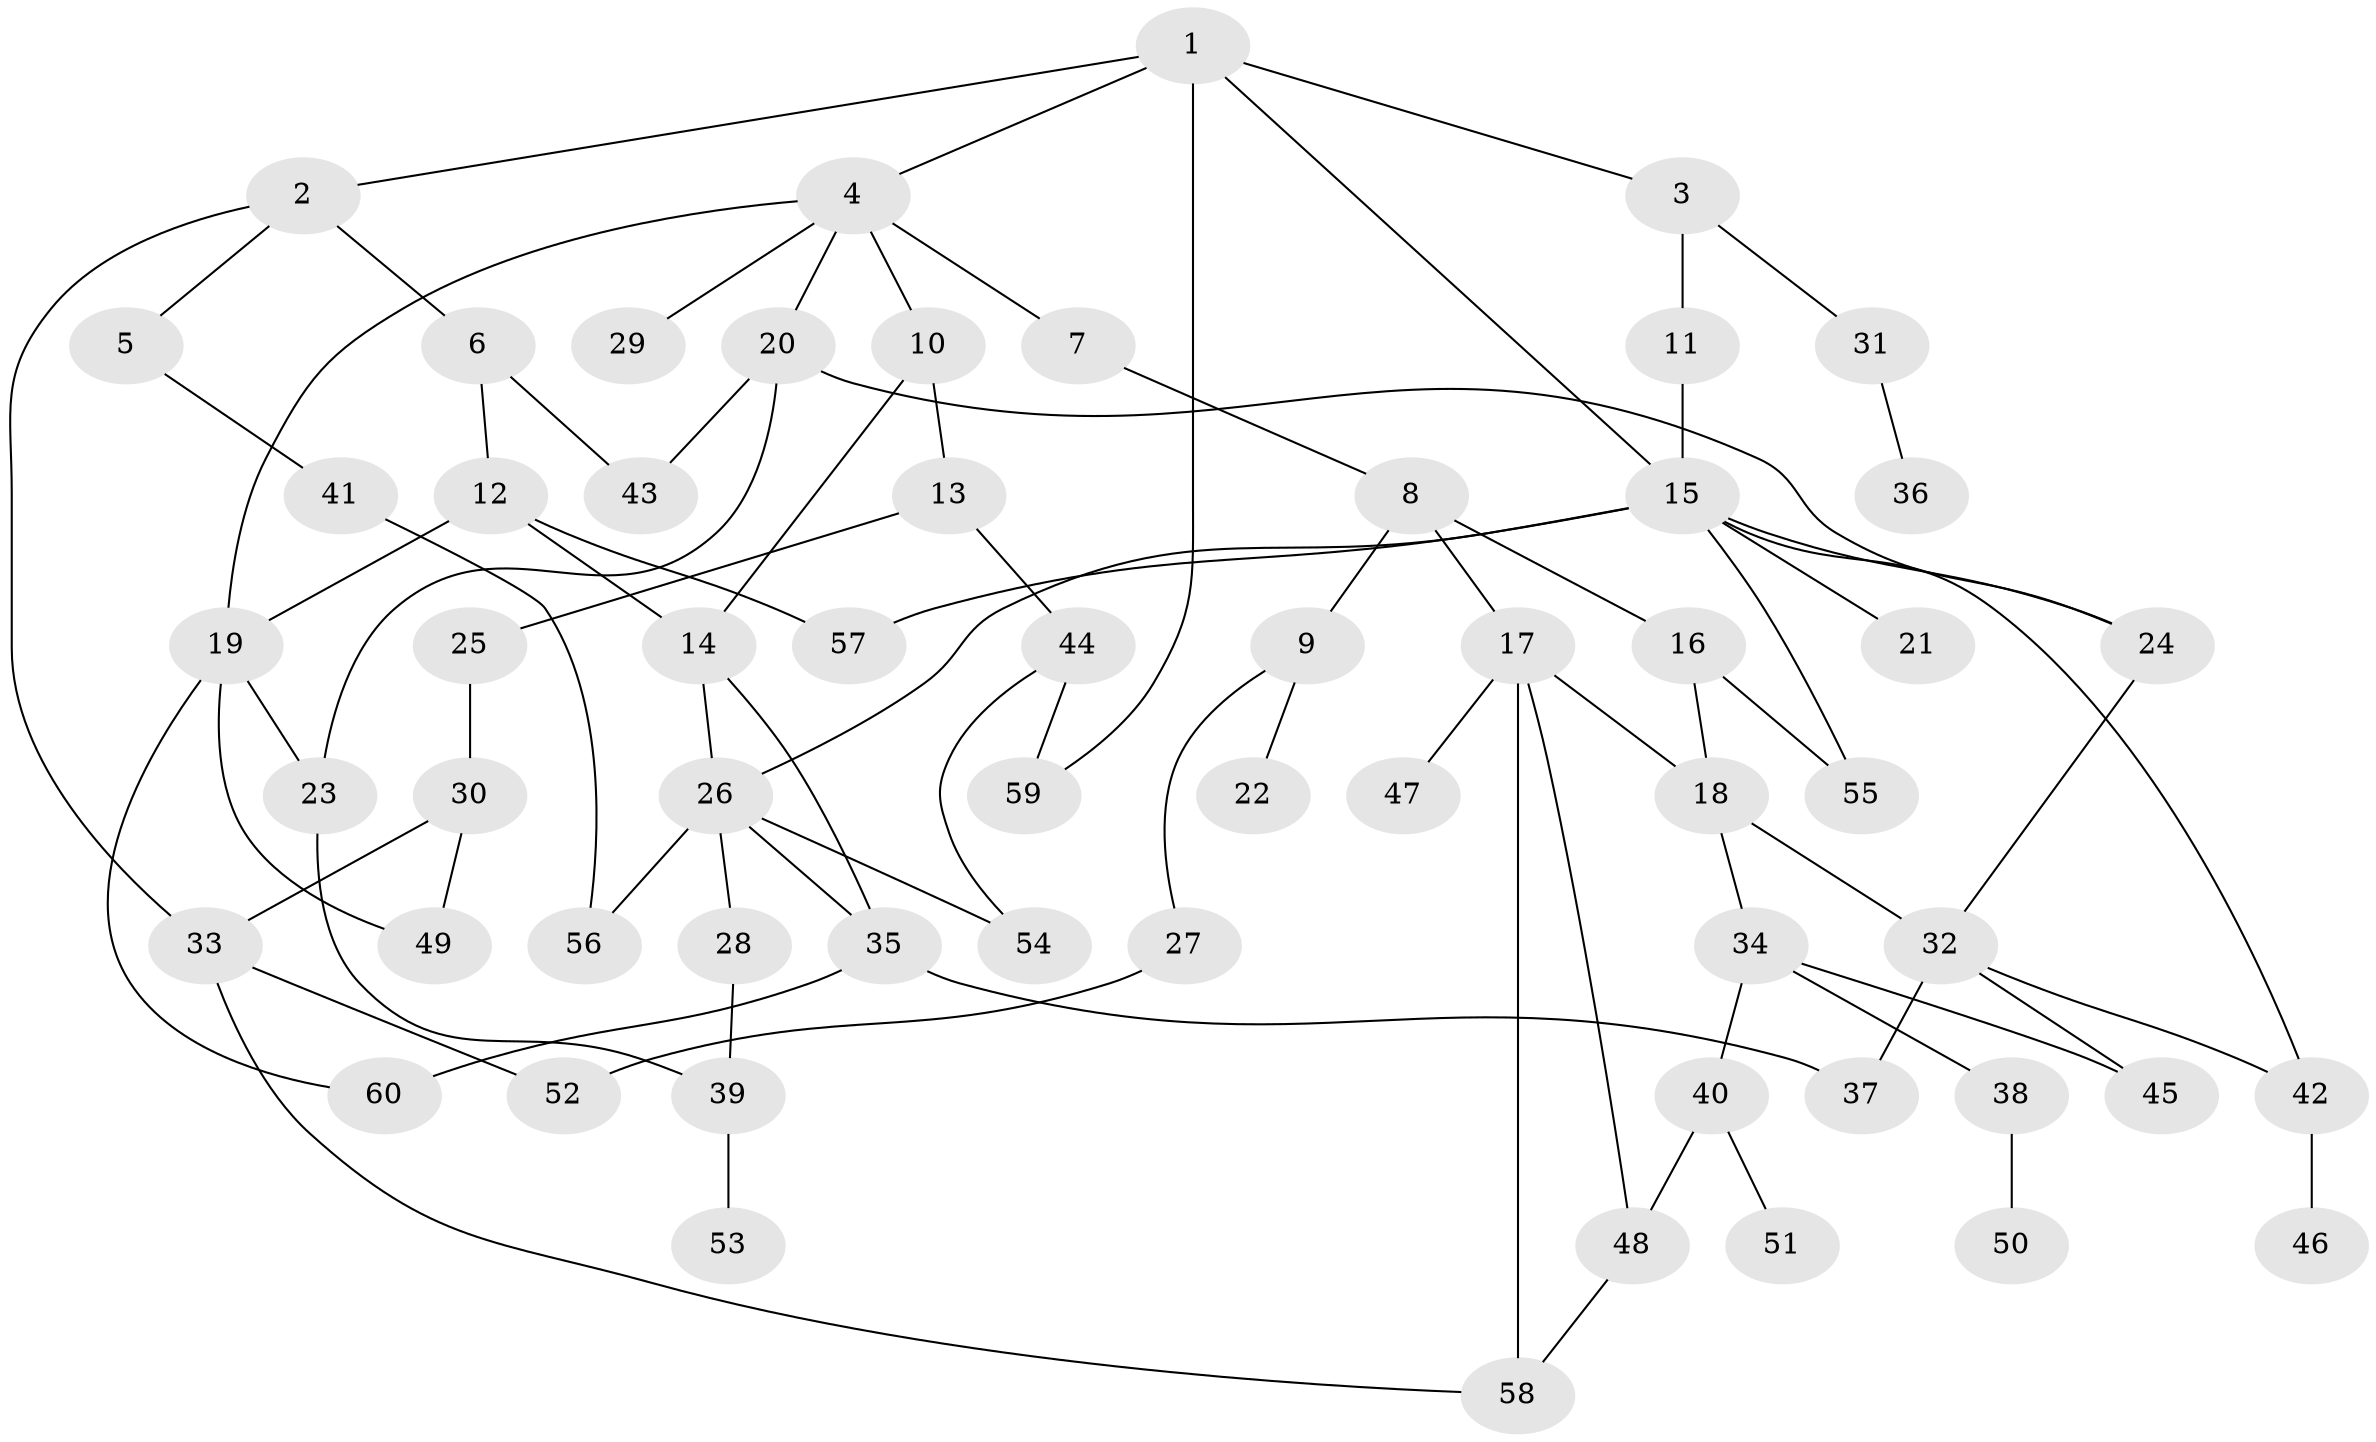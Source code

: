 // Generated by graph-tools (version 1.1) at 2025/10/02/27/25 16:10:55]
// undirected, 60 vertices, 85 edges
graph export_dot {
graph [start="1"]
  node [color=gray90,style=filled];
  1;
  2;
  3;
  4;
  5;
  6;
  7;
  8;
  9;
  10;
  11;
  12;
  13;
  14;
  15;
  16;
  17;
  18;
  19;
  20;
  21;
  22;
  23;
  24;
  25;
  26;
  27;
  28;
  29;
  30;
  31;
  32;
  33;
  34;
  35;
  36;
  37;
  38;
  39;
  40;
  41;
  42;
  43;
  44;
  45;
  46;
  47;
  48;
  49;
  50;
  51;
  52;
  53;
  54;
  55;
  56;
  57;
  58;
  59;
  60;
  1 -- 2;
  1 -- 3;
  1 -- 4;
  1 -- 59;
  1 -- 15;
  2 -- 5;
  2 -- 6;
  2 -- 33;
  3 -- 11;
  3 -- 31;
  4 -- 7;
  4 -- 10;
  4 -- 20;
  4 -- 29;
  4 -- 19;
  5 -- 41;
  6 -- 12;
  6 -- 43;
  7 -- 8;
  8 -- 9;
  8 -- 16;
  8 -- 17;
  9 -- 22;
  9 -- 27;
  10 -- 13;
  10 -- 14;
  11 -- 15;
  12 -- 14;
  12 -- 19;
  12 -- 57;
  13 -- 25;
  13 -- 44;
  14 -- 26;
  14 -- 35;
  15 -- 21;
  15 -- 24;
  15 -- 57;
  15 -- 26;
  15 -- 55;
  15 -- 42;
  16 -- 18;
  16 -- 55;
  17 -- 47;
  17 -- 48;
  17 -- 58;
  17 -- 18;
  18 -- 34;
  18 -- 32;
  19 -- 49;
  19 -- 23;
  19 -- 60;
  20 -- 23;
  20 -- 24;
  20 -- 43;
  23 -- 39;
  24 -- 32;
  25 -- 30;
  26 -- 28;
  26 -- 35;
  26 -- 54;
  26 -- 56;
  27 -- 52;
  28 -- 39;
  30 -- 33;
  30 -- 49;
  31 -- 36;
  32 -- 37;
  32 -- 42;
  32 -- 45;
  33 -- 58;
  33 -- 52;
  34 -- 38;
  34 -- 40;
  34 -- 45;
  35 -- 60;
  35 -- 37;
  38 -- 50;
  39 -- 53;
  40 -- 48;
  40 -- 51;
  41 -- 56;
  42 -- 46;
  44 -- 54;
  44 -- 59;
  48 -- 58;
}
